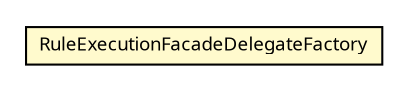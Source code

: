 #!/usr/local/bin/dot
#
# Class diagram 
# Generated by UMLGraph version R5_6 (http://www.umlgraph.org/)
#

digraph G {
	edge [fontname="Trebuchet MS",fontsize=10,labelfontname="Trebuchet MS",labelfontsize=10];
	node [fontname="Trebuchet MS",fontsize=10,shape=plaintext];
	nodesep=0.25;
	ranksep=0.5;
	// se.cambio.cds.model.facade.execution.delegate.RuleExecutionFacadeDelegateFactory
	c290009 [label=<<table title="se.cambio.cds.model.facade.execution.delegate.RuleExecutionFacadeDelegateFactory" border="0" cellborder="1" cellspacing="0" cellpadding="2" port="p" bgcolor="lemonChiffon" href="./RuleExecutionFacadeDelegateFactory.html">
		<tr><td><table border="0" cellspacing="0" cellpadding="1">
<tr><td align="center" balign="center"><font face="Trebuchet MS"> RuleExecutionFacadeDelegateFactory </font></td></tr>
		</table></td></tr>
		</table>>, URL="./RuleExecutionFacadeDelegateFactory.html", fontname="Trebuchet MS", fontcolor="black", fontsize=9.0];
}

